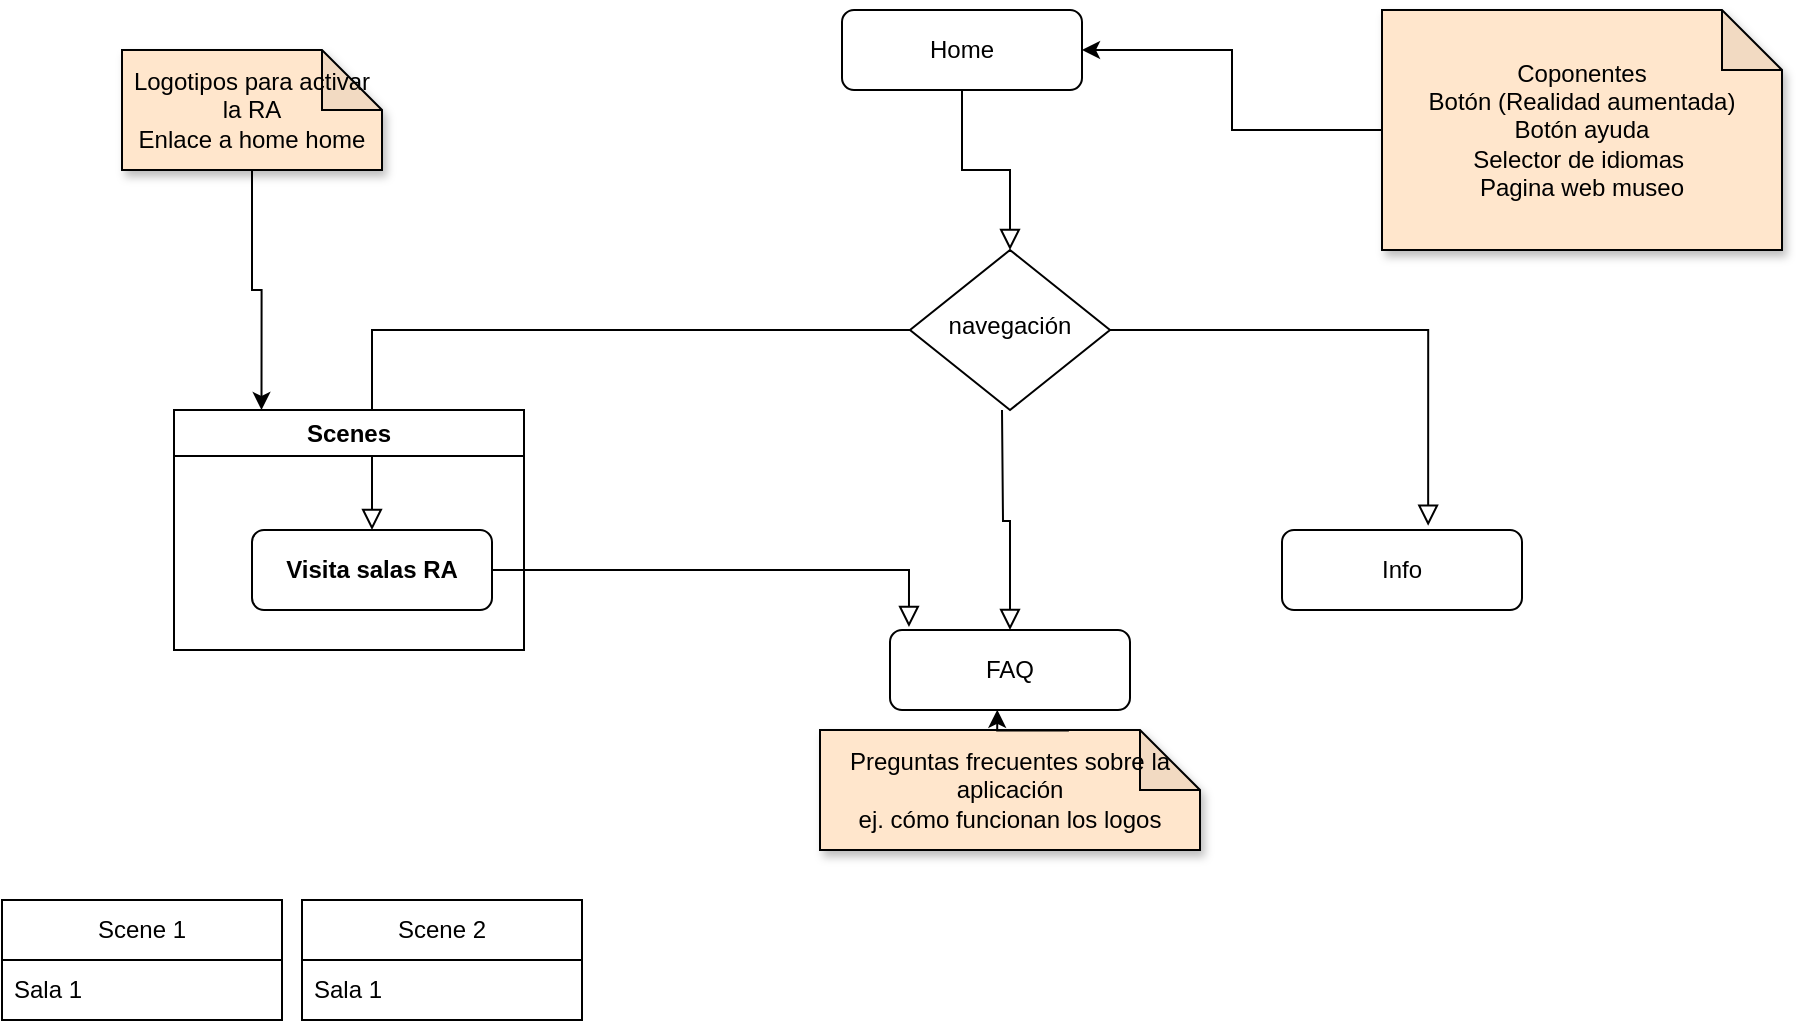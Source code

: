<mxfile version="24.3.1" type="github">
  <diagram id="06OwM_swjp0KB2lx8Mtz" name="Página-1">
    <mxGraphModel dx="2261" dy="772" grid="1" gridSize="10" guides="1" tooltips="1" connect="1" arrows="1" fold="1" page="1" pageScale="1" pageWidth="827" pageHeight="1169" math="0" shadow="0">
      <root>
        <mxCell id="WIyWlLk6GJQsqaUBKTNV-0" />
        <mxCell id="WIyWlLk6GJQsqaUBKTNV-1" parent="WIyWlLk6GJQsqaUBKTNV-0" />
        <mxCell id="WIyWlLk6GJQsqaUBKTNV-2" value="" style="rounded=0;html=1;jettySize=auto;orthogonalLoop=1;fontSize=11;endArrow=block;endFill=0;endSize=8;strokeWidth=1;shadow=0;labelBackgroundColor=none;edgeStyle=orthogonalEdgeStyle;exitX=0.5;exitY=1;exitDx=0;exitDy=0;" parent="WIyWlLk6GJQsqaUBKTNV-1" source="WIyWlLk6GJQsqaUBKTNV-3" target="WIyWlLk6GJQsqaUBKTNV-6" edge="1">
          <mxGeometry relative="1" as="geometry" />
        </mxCell>
        <mxCell id="WIyWlLk6GJQsqaUBKTNV-3" value="Home" style="rounded=1;whiteSpace=wrap;html=1;fontSize=12;glass=0;strokeWidth=1;shadow=0;" parent="WIyWlLk6GJQsqaUBKTNV-1" vertex="1">
          <mxGeometry x="280" y="20" width="120" height="40" as="geometry" />
        </mxCell>
        <mxCell id="WIyWlLk6GJQsqaUBKTNV-5" value="" style="edgeStyle=orthogonalEdgeStyle;rounded=0;html=1;jettySize=auto;orthogonalLoop=1;fontSize=11;endArrow=block;endFill=0;endSize=8;strokeWidth=1;shadow=0;labelBackgroundColor=none;" parent="WIyWlLk6GJQsqaUBKTNV-1" source="WIyWlLk6GJQsqaUBKTNV-6" target="WIyWlLk6GJQsqaUBKTNV-7" edge="1">
          <mxGeometry y="10" relative="1" as="geometry">
            <mxPoint as="offset" />
          </mxGeometry>
        </mxCell>
        <mxCell id="WIyWlLk6GJQsqaUBKTNV-6" value="navegación" style="rhombus;whiteSpace=wrap;html=1;shadow=0;fontFamily=Helvetica;fontSize=12;align=center;strokeWidth=1;spacing=6;spacingTop=-4;" parent="WIyWlLk6GJQsqaUBKTNV-1" vertex="1">
          <mxGeometry x="314" y="140" width="100" height="80" as="geometry" />
        </mxCell>
        <mxCell id="X4g_A170PTFHZr4frZIj-5" style="edgeStyle=orthogonalEdgeStyle;rounded=0;orthogonalLoop=1;jettySize=auto;html=1;exitX=0;exitY=0.5;exitDx=0;exitDy=0;exitPerimeter=0;" parent="WIyWlLk6GJQsqaUBKTNV-1" source="X4g_A170PTFHZr4frZIj-2" target="WIyWlLk6GJQsqaUBKTNV-3" edge="1">
          <mxGeometry relative="1" as="geometry" />
        </mxCell>
        <mxCell id="X4g_A170PTFHZr4frZIj-2" value="Coponentes&lt;div&gt;Botón (Realidad aumentada)&lt;/div&gt;&lt;div&gt;Botón ayuda&lt;/div&gt;&lt;div&gt;Selector de idiomas&amp;nbsp;&lt;/div&gt;&lt;div&gt;Pagina web museo&lt;/div&gt;" style="shape=note;whiteSpace=wrap;html=1;backgroundOutline=1;darkOpacity=0.05;shadow=1;fillColor=#FFE6CC;" parent="WIyWlLk6GJQsqaUBKTNV-1" vertex="1">
          <mxGeometry x="550" y="20" width="200" height="120" as="geometry" />
        </mxCell>
        <mxCell id="X4g_A170PTFHZr4frZIj-6" value="Logotipos para activar la RA&lt;div&gt;Enlace a home home&lt;/div&gt;" style="shape=note;whiteSpace=wrap;html=1;backgroundOutline=1;darkOpacity=0.05;shadow=1;fillColor=#FFE6CC;" parent="WIyWlLk6GJQsqaUBKTNV-1" vertex="1">
          <mxGeometry x="-80" y="40" width="130" height="60" as="geometry" />
        </mxCell>
        <mxCell id="X4g_A170PTFHZr4frZIj-7" style="edgeStyle=orthogonalEdgeStyle;rounded=0;orthogonalLoop=1;jettySize=auto;html=1;exitX=0.5;exitY=1;exitDx=0;exitDy=0;exitPerimeter=0;entryX=0.25;entryY=0;entryDx=0;entryDy=0;" parent="WIyWlLk6GJQsqaUBKTNV-1" source="X4g_A170PTFHZr4frZIj-6" target="-TLau0cZLRObbMOy_NG4-0" edge="1">
          <mxGeometry relative="1" as="geometry">
            <mxPoint x="37" y="380" as="sourcePoint" />
            <mxPoint x="-130" y="170" as="targetPoint" />
          </mxGeometry>
        </mxCell>
        <mxCell id="X4g_A170PTFHZr4frZIj-8" value="FAQ" style="rounded=1;whiteSpace=wrap;html=1;fontSize=12;glass=0;strokeWidth=1;shadow=0;" parent="WIyWlLk6GJQsqaUBKTNV-1" vertex="1">
          <mxGeometry x="304" y="330" width="120" height="40" as="geometry" />
        </mxCell>
        <mxCell id="X4g_A170PTFHZr4frZIj-10" value="" style="edgeStyle=orthogonalEdgeStyle;rounded=0;html=1;jettySize=auto;orthogonalLoop=1;fontSize=11;endArrow=block;endFill=0;endSize=8;strokeWidth=1;shadow=0;labelBackgroundColor=none;entryX=0.5;entryY=0;entryDx=0;entryDy=0;" parent="WIyWlLk6GJQsqaUBKTNV-1" target="X4g_A170PTFHZr4frZIj-8" edge="1">
          <mxGeometry y="10" relative="1" as="geometry">
            <mxPoint as="offset" />
            <mxPoint x="360" y="220" as="sourcePoint" />
            <mxPoint x="70" y="270" as="targetPoint" />
          </mxGeometry>
        </mxCell>
        <mxCell id="X4g_A170PTFHZr4frZIj-11" value="Preguntas frecuentes sobre la aplicación&lt;div&gt;ej. cómo funcionan los logos&lt;/div&gt;" style="shape=note;whiteSpace=wrap;html=1;backgroundOutline=1;darkOpacity=0.05;shadow=1;fillColor=#FFE6CC;" parent="WIyWlLk6GJQsqaUBKTNV-1" vertex="1">
          <mxGeometry x="269" y="380" width="190" height="60" as="geometry" />
        </mxCell>
        <mxCell id="X4g_A170PTFHZr4frZIj-12" style="edgeStyle=orthogonalEdgeStyle;rounded=0;orthogonalLoop=1;jettySize=auto;html=1;entryX=0.447;entryY=0.997;entryDx=0;entryDy=0;entryPerimeter=0;exitX=0.655;exitY=0.004;exitDx=0;exitDy=0;exitPerimeter=0;" parent="WIyWlLk6GJQsqaUBKTNV-1" source="X4g_A170PTFHZr4frZIj-11" target="X4g_A170PTFHZr4frZIj-8" edge="1">
          <mxGeometry relative="1" as="geometry">
            <mxPoint x="47" y="390" as="sourcePoint" />
            <mxPoint x="57" y="311" as="targetPoint" />
          </mxGeometry>
        </mxCell>
        <mxCell id="X4g_A170PTFHZr4frZIj-14" value="" style="edgeStyle=orthogonalEdgeStyle;rounded=0;html=1;jettySize=auto;orthogonalLoop=1;fontSize=11;endArrow=block;endFill=0;endSize=8;strokeWidth=1;shadow=0;labelBackgroundColor=none;exitX=1;exitY=0.5;exitDx=0;exitDy=0;entryX=0.079;entryY=-0.037;entryDx=0;entryDy=0;entryPerimeter=0;" parent="WIyWlLk6GJQsqaUBKTNV-1" source="WIyWlLk6GJQsqaUBKTNV-7" target="X4g_A170PTFHZr4frZIj-8" edge="1">
          <mxGeometry y="10" relative="1" as="geometry">
            <mxPoint as="offset" />
            <mxPoint x="324" y="190" as="sourcePoint" />
            <mxPoint x="70" y="270" as="targetPoint" />
          </mxGeometry>
        </mxCell>
        <mxCell id="X4g_A170PTFHZr4frZIj-15" value="Info" style="rounded=1;whiteSpace=wrap;html=1;fontSize=12;glass=0;strokeWidth=1;shadow=0;" parent="WIyWlLk6GJQsqaUBKTNV-1" vertex="1">
          <mxGeometry x="500" y="280" width="120" height="40" as="geometry" />
        </mxCell>
        <mxCell id="X4g_A170PTFHZr4frZIj-16" value="" style="edgeStyle=orthogonalEdgeStyle;rounded=0;html=1;jettySize=auto;orthogonalLoop=1;fontSize=11;endArrow=block;endFill=0;endSize=8;strokeWidth=1;shadow=0;labelBackgroundColor=none;entryX=0.609;entryY=-0.054;entryDx=0;entryDy=0;exitX=1;exitY=0.5;exitDx=0;exitDy=0;entryPerimeter=0;" parent="WIyWlLk6GJQsqaUBKTNV-1" source="WIyWlLk6GJQsqaUBKTNV-6" target="X4g_A170PTFHZr4frZIj-15" edge="1">
          <mxGeometry y="10" relative="1" as="geometry">
            <mxPoint as="offset" />
            <mxPoint x="370" y="230" as="sourcePoint" />
            <mxPoint x="374" y="340" as="targetPoint" />
          </mxGeometry>
        </mxCell>
        <mxCell id="-TLau0cZLRObbMOy_NG4-0" value="Scenes" style="swimlane;whiteSpace=wrap;html=1;" parent="WIyWlLk6GJQsqaUBKTNV-1" vertex="1">
          <mxGeometry x="-54" y="220" width="175" height="120" as="geometry">
            <mxRectangle x="100" y="450" width="120" height="30" as="alternateBounds" />
          </mxGeometry>
        </mxCell>
        <mxCell id="WIyWlLk6GJQsqaUBKTNV-7" value="&lt;span style=&quot;font-weight: 700;&quot;&gt;Visita salas RA&lt;/span&gt;" style="rounded=1;whiteSpace=wrap;html=1;fontSize=12;glass=0;strokeWidth=1;shadow=0;" parent="WIyWlLk6GJQsqaUBKTNV-1" vertex="1">
          <mxGeometry x="-15" y="280" width="120" height="40" as="geometry" />
        </mxCell>
        <mxCell id="-TLau0cZLRObbMOy_NG4-1" value="Scene 1" style="swimlane;fontStyle=0;childLayout=stackLayout;horizontal=1;startSize=30;horizontalStack=0;resizeParent=1;resizeParentMax=0;resizeLast=0;collapsible=1;marginBottom=0;whiteSpace=wrap;html=1;" parent="WIyWlLk6GJQsqaUBKTNV-1" vertex="1">
          <mxGeometry x="-140" y="465" width="140" height="60" as="geometry" />
        </mxCell>
        <mxCell id="-TLau0cZLRObbMOy_NG4-3" value="Sala 1" style="text;strokeColor=none;fillColor=none;align=left;verticalAlign=middle;spacingLeft=4;spacingRight=4;overflow=hidden;points=[[0,0.5],[1,0.5]];portConstraint=eastwest;rotatable=0;whiteSpace=wrap;html=1;" parent="-TLau0cZLRObbMOy_NG4-1" vertex="1">
          <mxGeometry y="30" width="140" height="30" as="geometry" />
        </mxCell>
        <mxCell id="-TLau0cZLRObbMOy_NG4-5" value="Scene 2" style="swimlane;fontStyle=0;childLayout=stackLayout;horizontal=1;startSize=30;horizontalStack=0;resizeParent=1;resizeParentMax=0;resizeLast=0;collapsible=1;marginBottom=0;whiteSpace=wrap;html=1;" parent="WIyWlLk6GJQsqaUBKTNV-1" vertex="1">
          <mxGeometry x="10" y="465" width="140" height="60" as="geometry" />
        </mxCell>
        <mxCell id="-TLau0cZLRObbMOy_NG4-6" value="Sala 1" style="text;strokeColor=none;fillColor=none;align=left;verticalAlign=middle;spacingLeft=4;spacingRight=4;overflow=hidden;points=[[0,0.5],[1,0.5]];portConstraint=eastwest;rotatable=0;whiteSpace=wrap;html=1;" parent="-TLau0cZLRObbMOy_NG4-5" vertex="1">
          <mxGeometry y="30" width="140" height="30" as="geometry" />
        </mxCell>
      </root>
    </mxGraphModel>
  </diagram>
</mxfile>
